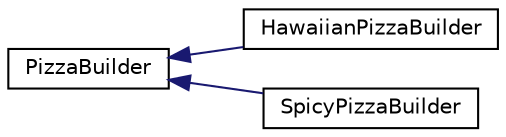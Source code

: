digraph "Graphical Class Hierarchy"
{
  edge [fontname="Helvetica",fontsize="10",labelfontname="Helvetica",labelfontsize="10"];
  node [fontname="Helvetica",fontsize="10",shape=record];
  rankdir="LR";
  Node1 [label="PizzaBuilder",height=0.2,width=0.4,color="black", fillcolor="white", style="filled",URL="$classPizzaBuilder.html"];
  Node1 -> Node2 [dir="back",color="midnightblue",fontsize="10",style="solid",fontname="Helvetica"];
  Node2 [label="HawaiianPizzaBuilder",height=0.2,width=0.4,color="black", fillcolor="white", style="filled",URL="$classHawaiianPizzaBuilder.html"];
  Node1 -> Node3 [dir="back",color="midnightblue",fontsize="10",style="solid",fontname="Helvetica"];
  Node3 [label="SpicyPizzaBuilder",height=0.2,width=0.4,color="black", fillcolor="white", style="filled",URL="$classSpicyPizzaBuilder.html"];
}

